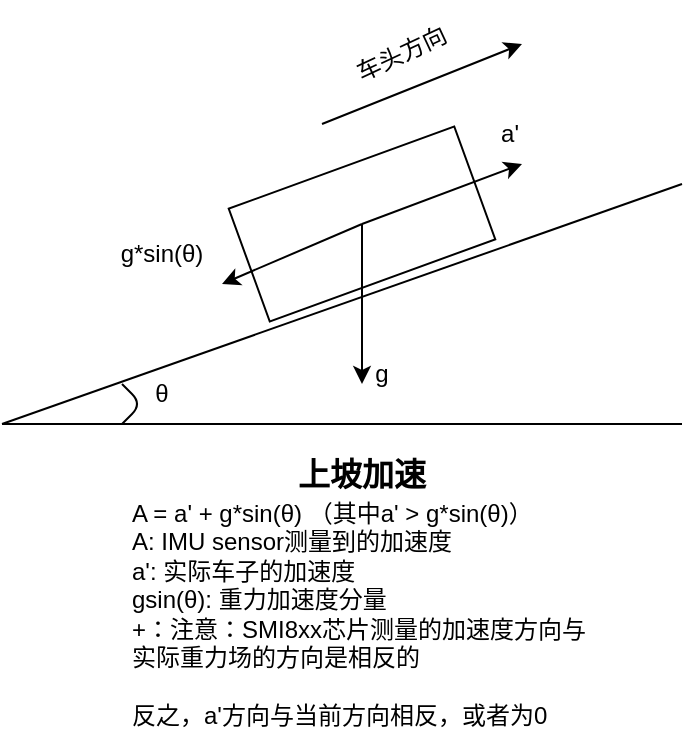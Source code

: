 <mxfile version="18.0.2" type="github">
  <diagram id="vv5RtcbsHHD1G6dE_SER" name="Page-1">
    <mxGraphModel dx="355" dy="226" grid="1" gridSize="10" guides="1" tooltips="1" connect="1" arrows="1" fold="1" page="1" pageScale="1" pageWidth="1169" pageHeight="827" math="0" shadow="0">
      <root>
        <mxCell id="0" />
        <mxCell id="1" parent="0" />
        <mxCell id="k0U54ZmYmsR-SDbMJ6Dc-1" value="" style="endArrow=none;html=1;rounded=0;" edge="1" parent="1">
          <mxGeometry width="50" height="50" relative="1" as="geometry">
            <mxPoint x="260" y="320" as="sourcePoint" />
            <mxPoint x="600" y="320" as="targetPoint" />
          </mxGeometry>
        </mxCell>
        <mxCell id="k0U54ZmYmsR-SDbMJ6Dc-2" value="" style="endArrow=none;html=1;rounded=0;" edge="1" parent="1">
          <mxGeometry width="50" height="50" relative="1" as="geometry">
            <mxPoint x="260" y="320" as="sourcePoint" />
            <mxPoint x="600" y="200" as="targetPoint" />
          </mxGeometry>
        </mxCell>
        <mxCell id="k0U54ZmYmsR-SDbMJ6Dc-3" value="" style="rounded=0;whiteSpace=wrap;html=1;rotation=-20;" vertex="1" parent="1">
          <mxGeometry x="380" y="190" width="120" height="60" as="geometry" />
        </mxCell>
        <mxCell id="k0U54ZmYmsR-SDbMJ6Dc-4" value="" style="endArrow=classic;html=1;rounded=0;" edge="1" parent="1">
          <mxGeometry width="50" height="50" relative="1" as="geometry">
            <mxPoint x="440" y="220" as="sourcePoint" />
            <mxPoint x="520" y="190" as="targetPoint" />
          </mxGeometry>
        </mxCell>
        <mxCell id="k0U54ZmYmsR-SDbMJ6Dc-5" value="上坡加速" style="text;html=1;strokeColor=none;fillColor=none;align=center;verticalAlign=middle;whiteSpace=wrap;rounded=0;labelBorderColor=none;labelBackgroundColor=none;fontStyle=1;fontSize=16;" vertex="1" parent="1">
          <mxGeometry x="400" y="330" width="80" height="30" as="geometry" />
        </mxCell>
        <mxCell id="k0U54ZmYmsR-SDbMJ6Dc-6" value="a&#39;" style="text;html=1;strokeColor=none;fillColor=none;align=center;verticalAlign=middle;whiteSpace=wrap;rounded=0;" vertex="1" parent="1">
          <mxGeometry x="483.75" y="160" width="60" height="30" as="geometry" />
        </mxCell>
        <mxCell id="k0U54ZmYmsR-SDbMJ6Dc-7" value="" style="endArrow=classic;html=1;rounded=0;" edge="1" parent="1">
          <mxGeometry width="50" height="50" relative="1" as="geometry">
            <mxPoint x="440" y="220" as="sourcePoint" />
            <mxPoint x="440" y="300" as="targetPoint" />
          </mxGeometry>
        </mxCell>
        <mxCell id="k0U54ZmYmsR-SDbMJ6Dc-8" value="g" style="text;html=1;strokeColor=none;fillColor=none;align=center;verticalAlign=middle;whiteSpace=wrap;rounded=0;" vertex="1" parent="1">
          <mxGeometry x="420" y="280" width="60" height="30" as="geometry" />
        </mxCell>
        <mxCell id="k0U54ZmYmsR-SDbMJ6Dc-9" value="" style="endArrow=classic;html=1;rounded=0;" edge="1" parent="1">
          <mxGeometry width="50" height="50" relative="1" as="geometry">
            <mxPoint x="440" y="220" as="sourcePoint" />
            <mxPoint x="370" y="250" as="targetPoint" />
          </mxGeometry>
        </mxCell>
        <mxCell id="k0U54ZmYmsR-SDbMJ6Dc-10" value="g*sin(θ)" style="text;html=1;strokeColor=none;fillColor=none;align=center;verticalAlign=middle;whiteSpace=wrap;rounded=0;" vertex="1" parent="1">
          <mxGeometry x="310" y="220" width="60" height="30" as="geometry" />
        </mxCell>
        <mxCell id="k0U54ZmYmsR-SDbMJ6Dc-11" value="θ" style="text;html=1;strokeColor=none;fillColor=none;align=center;verticalAlign=middle;whiteSpace=wrap;rounded=0;" vertex="1" parent="1">
          <mxGeometry x="310" y="290" width="60" height="30" as="geometry" />
        </mxCell>
        <mxCell id="k0U54ZmYmsR-SDbMJ6Dc-12" value="" style="endArrow=none;html=1;rounded=1;" edge="1" parent="1">
          <mxGeometry width="50" height="50" relative="1" as="geometry">
            <mxPoint x="320" y="320" as="sourcePoint" />
            <mxPoint x="320" y="300" as="targetPoint" />
            <Array as="points">
              <mxPoint x="330" y="310" />
            </Array>
          </mxGeometry>
        </mxCell>
        <mxCell id="k0U54ZmYmsR-SDbMJ6Dc-13" value="A = a&#39; + g*sin(θ) （其中a&#39; &amp;gt; g*sin(&lt;span style=&quot;text-align: center;&quot;&gt;θ&lt;/span&gt;)）&lt;br&gt;A: IMU sensor测量到的加速度&lt;br&gt;a&#39;: 实际车子的加速度&lt;br&gt;gsin(θ): 重力加速度分量&lt;br&gt;+：&lt;span style=&quot;text-align: center;&quot;&gt;&lt;font style=&quot;font-size: 12px;&quot;&gt;注意：SMI8xx芯片测量的加速度方向与实际重力场的方向是相反的&lt;/font&gt;&lt;/span&gt;&lt;br&gt;&lt;br&gt;反之，a&#39;方向与当前方向相反，或者为0" style="text;html=1;strokeColor=none;fillColor=none;align=left;verticalAlign=middle;whiteSpace=wrap;rounded=0;" vertex="1" parent="1">
          <mxGeometry x="323.13" y="370" width="233.75" height="90" as="geometry" />
        </mxCell>
        <mxCell id="k0U54ZmYmsR-SDbMJ6Dc-16" value="" style="endArrow=classic;html=1;rounded=1;fontSize=12;" edge="1" parent="1">
          <mxGeometry width="50" height="50" relative="1" as="geometry">
            <mxPoint x="420" y="170" as="sourcePoint" />
            <mxPoint x="520" y="130" as="targetPoint" />
          </mxGeometry>
        </mxCell>
        <mxCell id="k0U54ZmYmsR-SDbMJ6Dc-17" value="车头方向" style="text;html=1;strokeColor=none;fillColor=none;align=center;verticalAlign=middle;whiteSpace=wrap;rounded=0;labelBackgroundColor=none;labelBorderColor=none;fontSize=12;rotation=-25;" vertex="1" parent="1">
          <mxGeometry x="430" y="120" width="60" height="30" as="geometry" />
        </mxCell>
      </root>
    </mxGraphModel>
  </diagram>
</mxfile>
